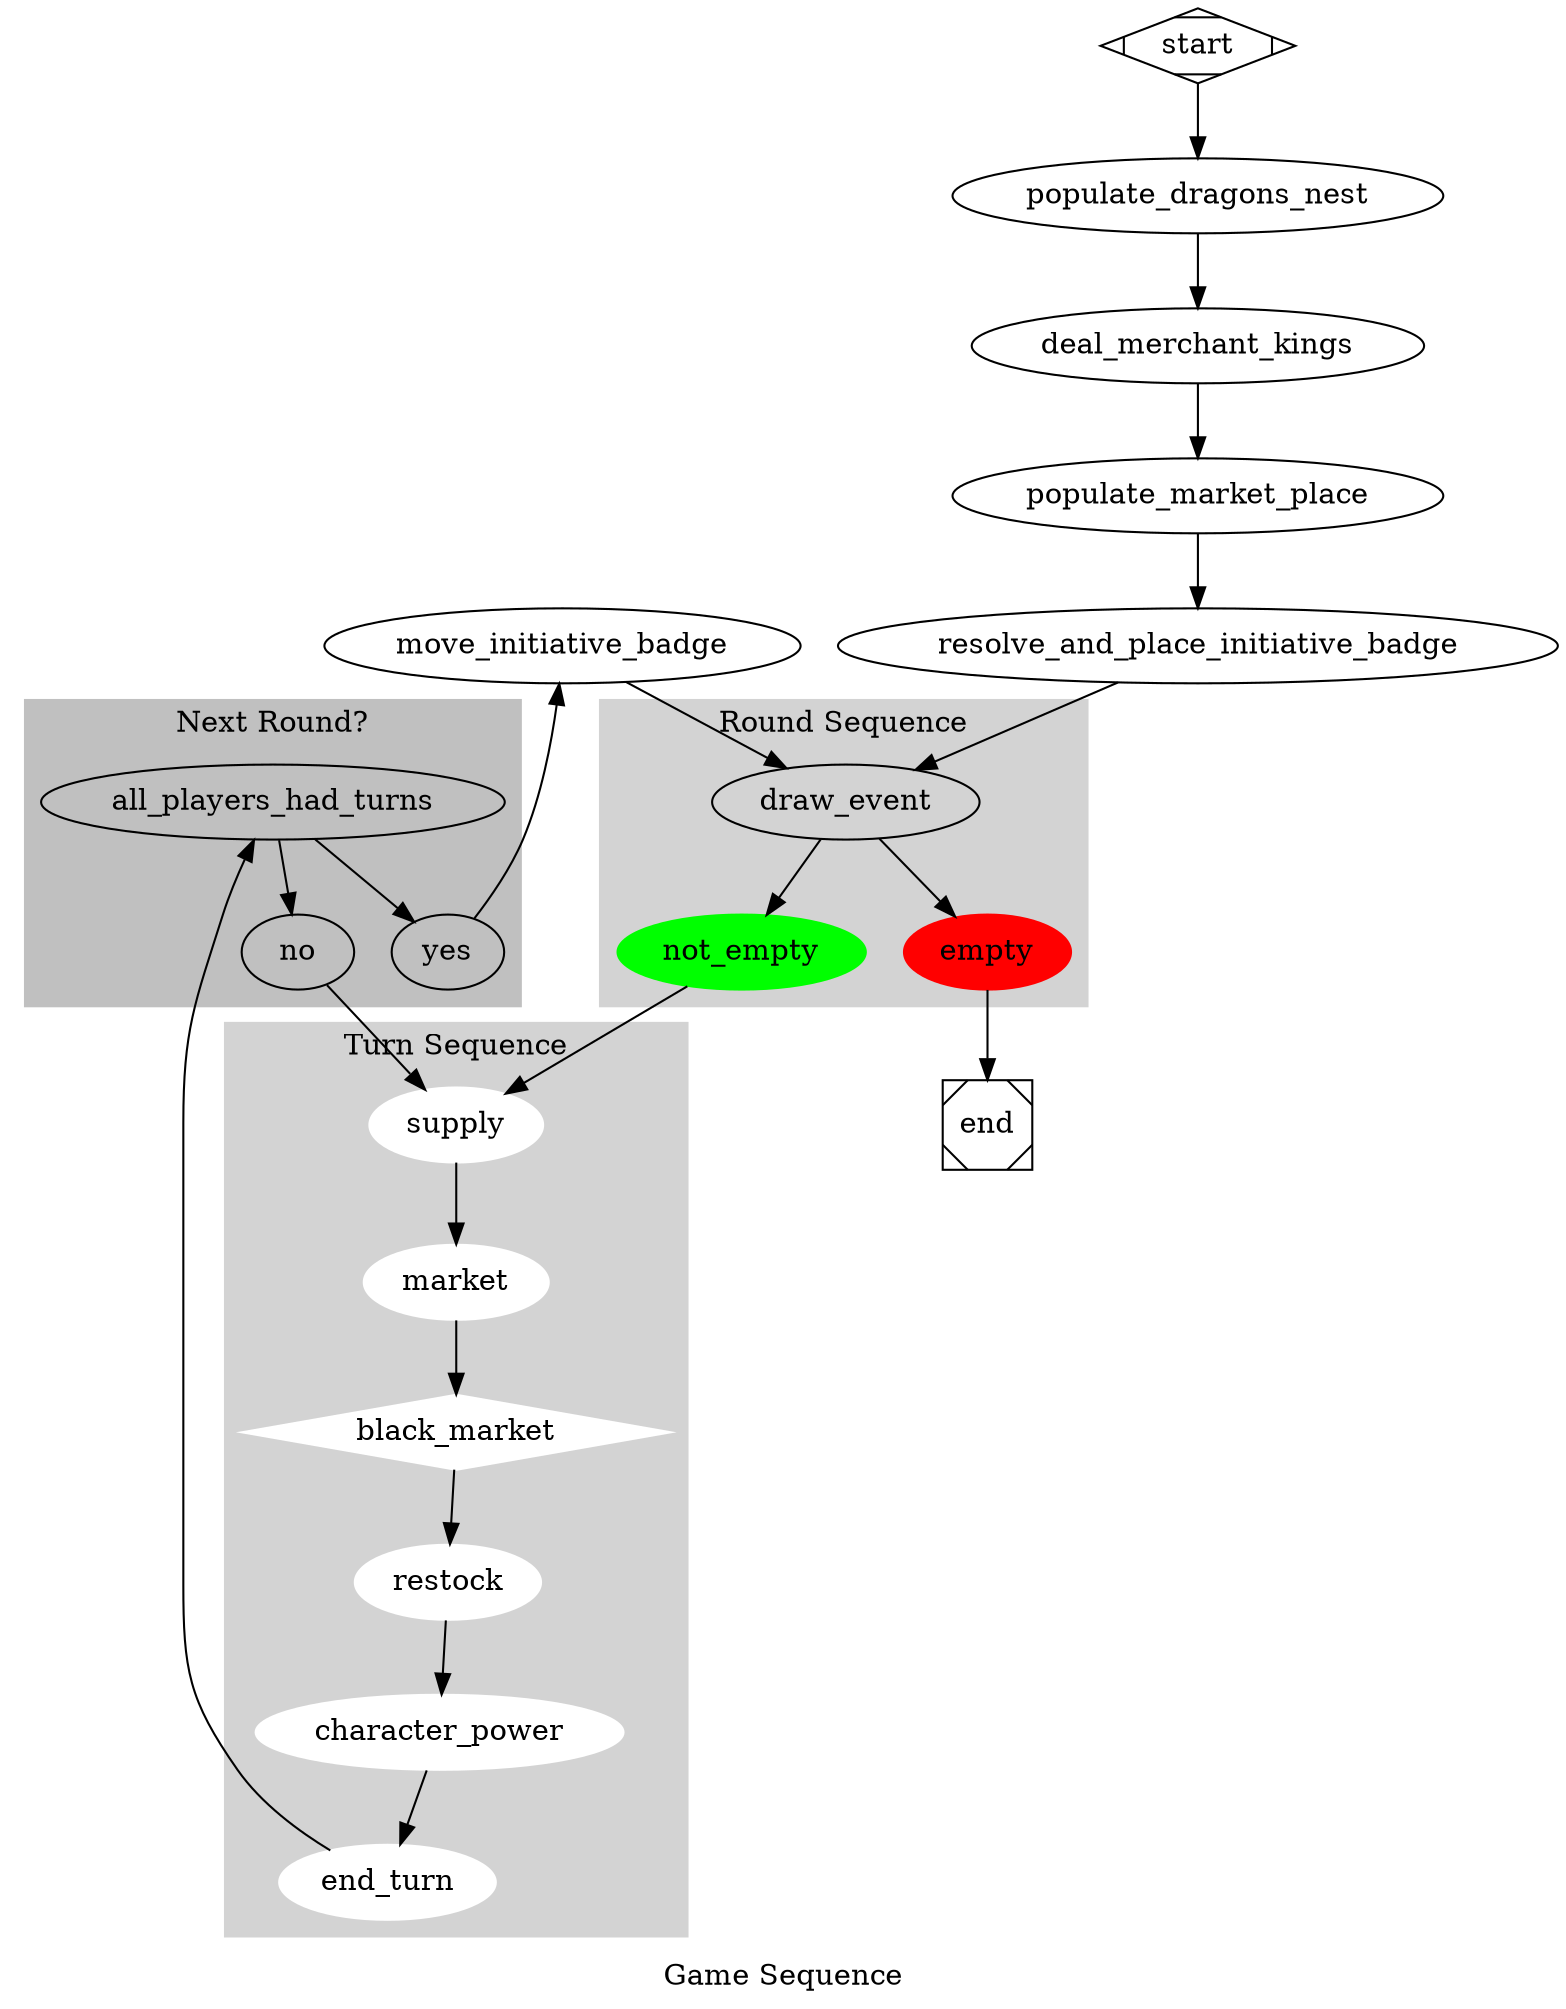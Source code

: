 digraph Game {

	label = "Game Sequence"

	subgraph cluster_round {
			style=filled;
			color=lightgrey;
			node [style=filled]
			label = "Round Sequence";
			not_empty [color=green]
			empty [color=red]
			draw_event -> not_empty
			draw_event -> empty
	}

	subgraph cluster_turn {
		style=filled;
		color=lightgrey;
		node [style=filled,color=white];
		black_market [shape=diamond];
		supply -> market -> black_market -> restock -> character_power -> end_turn;
		label = "Turn Sequence";
	}

	subgraph cluster_next_round {
			style = filled;
			color = grey;
			label = "Next Round?"
			all_players_had_turns -> yes
			all_players_had_turns -> no
	}

	start -> populate_dragons_nest;
	populate_dragons_nest -> deal_merchant_kings;
	deal_merchant_kings -> populate_market_place;
	populate_market_place -> resolve_and_place_initiative_badge;
	resolve_and_place_initiative_badge -> draw_event;
	not_empty -> supply;
	empty -> end;
	end_turn -> all_players_had_turns;
	no -> supply;
	yes -> move_initiative_badge;
	move_initiative_badge -> draw_event;

	start [shape=Mdiamond];
	end [shape=Msquare];
}

